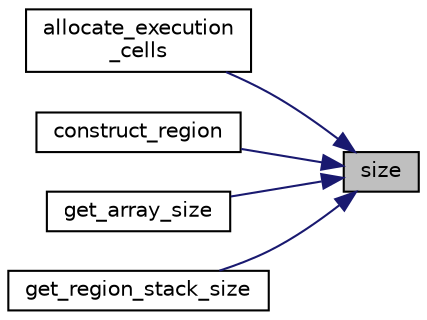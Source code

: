 digraph "size"
{
 // LATEX_PDF_SIZE
  edge [fontname="Helvetica",fontsize="10",labelfontname="Helvetica",labelfontsize="10"];
  node [fontname="Helvetica",fontsize="10",shape=record];
  rankdir="RL";
  Node1 [label="size",height=0.2,width=0.4,color="black", fillcolor="grey75", style="filled", fontcolor="black",tooltip="Returns the size of the stack."];
  Node1 -> Node2 [dir="back",color="midnightblue",fontsize="10",style="solid",fontname="Helvetica"];
  Node2 [label="allocate_execution\l_cells",height=0.2,width=0.4,color="black", fillcolor="white", style="filled",URL="$d5/dae/stack__management_8c.html#a14974f99f8aca6ad08934c1624fa399c",tooltip=" "];
  Node1 -> Node3 [dir="back",color="midnightblue",fontsize="10",style="solid",fontname="Helvetica"];
  Node3 [label="construct_region",height=0.2,width=0.4,color="black", fillcolor="white", style="filled",URL="$d8/d88/region__table_8c.html#a5882a833ad1229001016a3eb131cdc48",tooltip="Constructs a new region with the given size and NIS."];
  Node1 -> Node4 [dir="back",color="midnightblue",fontsize="10",style="solid",fontname="Helvetica"];
  Node4 [label="get_array_size",height=0.2,width=0.4,color="black", fillcolor="white", style="filled",URL="$d0/d41/utility_8c.html#a792cc6e45a44a6d43ee2ea0070d093fd",tooltip=" "];
  Node1 -> Node5 [dir="back",color="midnightblue",fontsize="10",style="solid",fontname="Helvetica"];
  Node5 [label="get_region_stack_size",height=0.2,width=0.4,color="black", fillcolor="white", style="filled",URL="$d3/d91/region__stack_8c.html#a4d88b753f448e32f45afc4b0105f52ed",tooltip="Gets the size of the region stack."];
}
